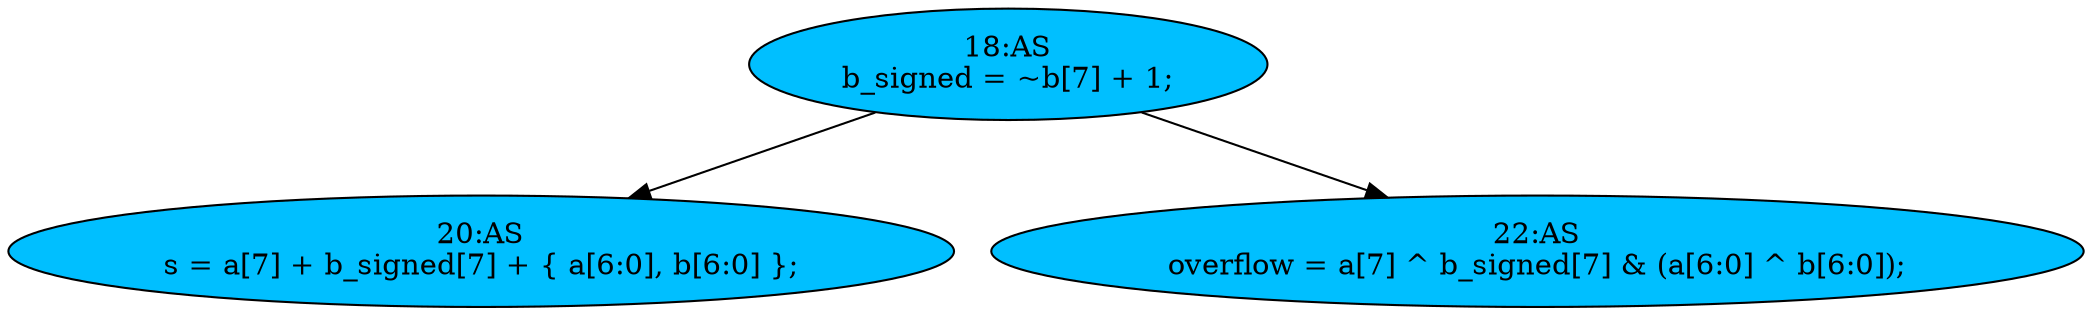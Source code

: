 strict digraph "compose( ,  )" {
	node [label="\N"];
	"20:AS"	[ast="<pyverilog.vparser.ast.Assign object at 0x7f1410bf2290>",
		def_var="['s']",
		fillcolor=deepskyblue,
		label="20:AS
s = a[7] + b_signed[7] + { a[6:0], b[6:0] };",
		statements="[]",
		style=filled,
		typ=Assign,
		use_var="['a', 'b_signed', 'a', 'b']"];
	"18:AS"	[ast="<pyverilog.vparser.ast.Assign object at 0x7f1410be47d0>",
		def_var="['b_signed']",
		fillcolor=deepskyblue,
		label="18:AS
b_signed = ~b[7] + 1;",
		statements="[]",
		style=filled,
		typ=Assign,
		use_var="['b']"];
	"18:AS" -> "20:AS";
	"22:AS"	[ast="<pyverilog.vparser.ast.Assign object at 0x7f14142a41d0>",
		def_var="['overflow']",
		fillcolor=deepskyblue,
		label="22:AS
overflow = a[7] ^ b_signed[7] & (a[6:0] ^ b[6:0]);",
		statements="[]",
		style=filled,
		typ=Assign,
		use_var="['a', 'b_signed', 'a', 'b']"];
	"18:AS" -> "22:AS";
}
